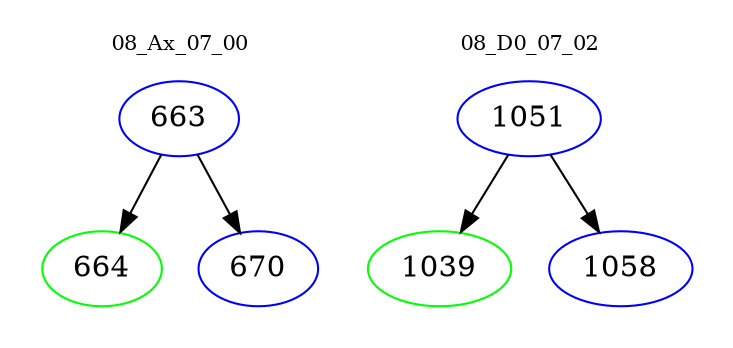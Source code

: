 digraph{
subgraph cluster_0 {
color = white
label = "08_Ax_07_00";
fontsize=10;
T0_663 [label="663", color="blue"]
T0_663 -> T0_664 [color="black"]
T0_664 [label="664", color="green"]
T0_663 -> T0_670 [color="black"]
T0_670 [label="670", color="blue"]
}
subgraph cluster_1 {
color = white
label = "08_D0_07_02";
fontsize=10;
T1_1051 [label="1051", color="blue"]
T1_1051 -> T1_1039 [color="black"]
T1_1039 [label="1039", color="green"]
T1_1051 -> T1_1058 [color="black"]
T1_1058 [label="1058", color="blue"]
}
}
